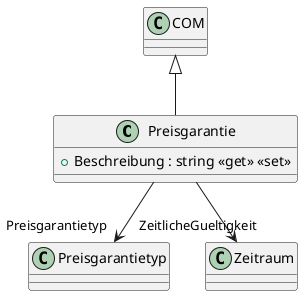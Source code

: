 @startuml
class Preisgarantie {
    + Beschreibung : string <<get>> <<set>>
}
COM <|-- Preisgarantie
Preisgarantie --> "Preisgarantietyp" Preisgarantietyp
Preisgarantie --> "ZeitlicheGueltigkeit" Zeitraum
@enduml
